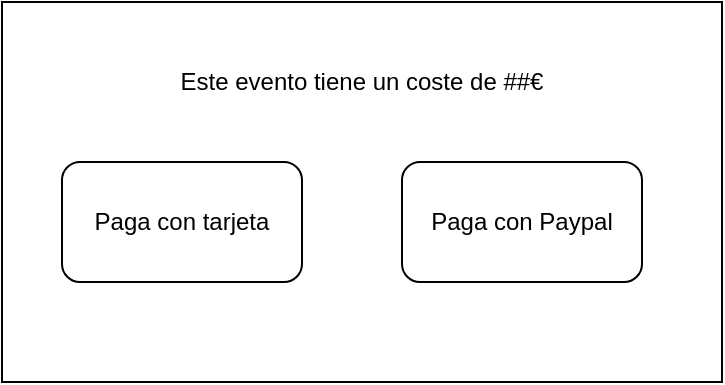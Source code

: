 <mxfile version="12.9.3" type="device"><diagram id="H4BqG8e4hupJBgAsQqme" name="Page-1"><mxGraphModel dx="1355" dy="720" grid="1" gridSize="10" guides="1" tooltips="1" connect="1" arrows="1" fold="1" page="1" pageScale="1" pageWidth="850" pageHeight="1100" math="0" shadow="0"><root><mxCell id="0"/><mxCell id="1" parent="0"/><mxCell id="GMO_jTvIZljPcHIAAUNC-1" value="" style="rounded=0;whiteSpace=wrap;html=1;" vertex="1" parent="1"><mxGeometry x="230" y="130" width="360" height="190" as="geometry"/></mxCell><mxCell id="GMO_jTvIZljPcHIAAUNC-4" value="" style="rounded=1;whiteSpace=wrap;html=1;" vertex="1" parent="1"><mxGeometry x="260" y="210" width="120" height="60" as="geometry"/></mxCell><mxCell id="GMO_jTvIZljPcHIAAUNC-2" value="Este evento tiene un coste de ##€" style="text;html=1;strokeColor=none;fillColor=none;align=center;verticalAlign=middle;whiteSpace=wrap;rounded=0;" vertex="1" parent="1"><mxGeometry x="290" y="150" width="240" height="40" as="geometry"/></mxCell><mxCell id="GMO_jTvIZljPcHIAAUNC-3" value="Paga con tarjeta" style="text;html=1;strokeColor=none;fillColor=none;align=center;verticalAlign=middle;whiteSpace=wrap;rounded=0;" vertex="1" parent="1"><mxGeometry x="270" y="230" width="100" height="20" as="geometry"/></mxCell><mxCell id="GMO_jTvIZljPcHIAAUNC-6" value="" style="rounded=1;whiteSpace=wrap;html=1;" vertex="1" parent="1"><mxGeometry x="430" y="210" width="120" height="60" as="geometry"/></mxCell><mxCell id="GMO_jTvIZljPcHIAAUNC-7" value="Paga con Paypal" style="text;html=1;strokeColor=none;fillColor=none;align=center;verticalAlign=middle;whiteSpace=wrap;rounded=0;" vertex="1" parent="1"><mxGeometry x="435" y="230" width="110" height="20" as="geometry"/></mxCell></root></mxGraphModel></diagram></mxfile>